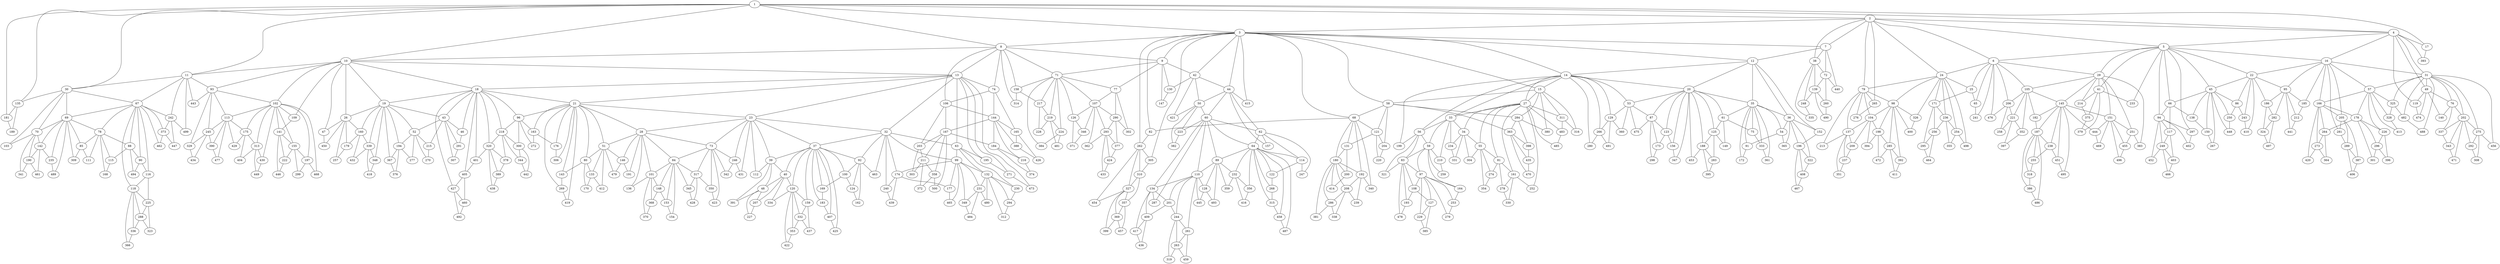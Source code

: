 graph grafoDorogovtsevMendes{
1--2
1--3
2--3
1--4
2--4
2--5
4--5
2--6
5--6
2--7
3--7
1--8
3--8
3--9
8--9
1--10
8--10
1--11
10--11
3--12
7--12
8--13
10--13
3--14
12--14
3--15
14--15
4--16
5--16
1--17
4--17
10--18
13--18
10--19
18--19
12--20
14--20
13--21
18--21
5--22
16--22
13--23
21--23
2--24
6--24
6--25
24--25
10--26
19--26
14--27
15--27
21--28
23--28
5--29
6--29
1--30
11--30
4--31
16--31
13--32
23--32
14--33
27--33
27--34
33--34
12--35
20--35
12--36
35--36
23--37
32--37
2--38
7--38
23--39
37--39
37--40
39--40
5--41
29--41
3--42
9--42
18--43
19--43
3--44
42--44
5--45
22--45
18--46
43--46
10--47
26--47
39--48
40--48
4--49
31--49
42--50
44--50
21--51
28--51
19--52
43--52
14--53
20--53
35--54
36--54
27--55
34--55
14--56
33--56
16--57
31--57
3--58
15--58
33--59
56--59
44--60
50--60
20--61
35--61
44--62
60--62
13--63
32--63
60--64
62--64
6--65
25--65
5--66
45--66
11--67
30--67
3--68
58--68
30--69
67--69
30--70
69--70
8--71
9--71
7--72
38--72
23--73
28--73
8--74
13--74
35--75
61--75
31--76
49--76
9--77
71--77
67--78
69--78
2--79
24--79
21--80
51--80
27--81
55--81
3--82
68--82
56--83
59--83
28--84
73--84
69--85
78--85
22--86
45--86
20--87
53--87
67--88
78--88
60--89
64--89
67--90
88--90
35--91
54--91
32--92
37--92
10--93
11--93
5--94
66--94
16--95
22--95
18--96
21--96
59--97
83--97
24--98
79--98
32--99
63--99
37--100
92--100
28--101
84--101
10--102
93--102
30--103
70--103
79--104
98--104
6--105
29--105
8--106
74--106
71--107
77--107
83--108
97--108
10--109
102--109
60--110
89--110
78--111
85--111
23--112
39--112
93--113
102--113
62--114
64--114
78--115
88--115
67--116
90--116
66--117
94--117
67--118
116--118
4--119
49--119
37--120
40--120
58--121
68--121
64--122
114--122
20--123
87--123
92--124
100--124
20--125
61--125
71--126
107--126
97--127
108--127
89--128
110--128
14--129
53--129
9--130
42--130
68--131
121--131
63--132
99--132
51--133
80--133
60--134
110--134
1--135
30--135
28--136
101--136
79--137
104--137
45--138
66--138
38--139
72--139
49--140
76--140
102--141
109--141
69--142
70--142
21--143
80--143
74--144
106--144
29--145
105--145
28--146
51--146
9--147
130--147
84--148
101--148
61--149
125--149
45--150
138--150
29--151
145--151
12--152
36--152
84--153
148--153
84--154
153--154
102--155
141--155
20--156
123--156
44--157
62--157
8--158
71--158
37--159
120--159
19--160
26--160
27--161
81--161
92--162
124--162
21--163
96--163
59--164
97--164
74--165
144--165
16--166
57--166
106--167
144--167
78--168
115--168
37--169
100--169
80--170
133--170
24--171
25--171
35--172
91--172
87--173
123--173
32--174
99--174
102--175
113--175
21--176
163--176
99--177
174--177
57--178
166--178
26--179
160--179
68--180
131--180
1--181
135--181
105--182
145--182
37--183
169--183
144--184
167--184
16--185
95--185
22--186
95--186
145--187
182--187
20--188
125--188
135--189
181--189
70--190
142--190
28--191
146--191
68--192
180--192
83--193
108--193
19--194
52--194
13--195
63--195
36--196
152--196
102--197
155--197
98--198
104--198
14--199
56--199
131--200
180--200
110--201
134--201
31--202
76--202
106--203
167--203
58--204
121--204
16--205
166--205
6--206
105--206
40--207
48--207
180--208
192--208
104--209
137--209
33--210
59--210
167--211
203--211
95--212
185--212
79--213
137--213
29--214
41--214
43--215
52--215
144--216
184--216
71--217
158--217
18--218
96--218
71--219
217--219
121--220
204--220
105--221
206--221
141--222
155--222
50--223
60--223
71--224
219--224
116--225
118--225
57--226
178--226
48--227
207--227
217--228
219--228
97--229
127--229
63--230
132--230
99--231
132--231
64--232
89--232
5--233
41--233
33--234
34--234
69--235
142--235
24--236
171--236
137--237
209--237
145--238
187--238
192--239
208--239
32--240
174--240
6--241
65--241
11--242
67--242
22--243
86--243
110--244
201--244
93--245
113--245
23--246
73--246
62--247
114--247
38--248
139--248
94--249
117--249
45--250
86--250
29--251
151--251
27--252
161--252
97--253
164--253
24--254
236--254
187--255
238--255
171--256
236--256
26--257
179--257
206--258
221--258
59--259
210--259
72--260
139--260
110--261
244--261
3--262
82--262
244--263
261--263
166--264
178--264
2--265
79--265
14--266
129--266
45--267
150--267
64--268
122--268
21--269
143--269
52--270
215--270
13--271
195--271
96--272
163--272
166--273
264--273
55--274
81--274
31--275
202--275
79--276
265--276
52--277
194--277
81--278
161--278
97--279
253--279
14--280
266--280
16--281
205--281
95--282
186--282
125--283
188--283
15--284
58--284
98--285
198--285
180--286
208--286
60--287
134--287
118--288
225--288
205--289
281--289
77--290
107--290
43--291
46--291
202--292
275--292
107--293
290--293
132--294
230--294
171--295
256--295
178--296
226--296
5--297
94--297
87--298
173--298
155--299
197--299
96--300
218--300
178--301
296--301
77--302
290--302
203--303
211--303
34--304
55--304
3--305
262--305
21--306
176--306
43--307
291--307
275--308
292--308
69--309
85--309
262--310
305--310
15--311
27--311
132--312
294--312
102--313
175--313
8--314
158--314
64--315
268--315
15--316
311--316
73--317
84--317
187--318
255--318
244--319
263--319
18--320
218--320
56--321
83--321
36--322
196--322
225--323
288--323
186--324
282--324
31--325
57--325
24--326
98--326
262--327
310--327
57--328
325--328
93--329
245--329
161--330
278--330
34--331
234--331
120--332
159--332
35--333
75--333
40--334
120--334
38--335
248--335
118--336
288--336
76--337
202--337
208--338
286--338
19--339
160--339
68--340
192--340
70--341
190--341
73--342
246--342
202--343
337--343
218--344
300--344
84--345
317--345
107--346
126--346
20--347
156--347
19--348
339--348
99--349
231--349
73--350
317--350
137--351
237--351
105--352
221--352
120--353
332--353
55--354
274--354
236--355
254--355
64--356
232--356
310--357
327--357
167--358
211--358
89--359
232--359
53--360
129--360
35--361
333--361
107--362
293--362
58--363
284--363
264--364
273--364
36--365
54--365
118--366
336--366
19--367
194--367
101--368
148--368
327--369
357--369
101--370
368--370
126--371
346--371
211--372
358--372
67--373
242--373
184--374
216--374
41--375
214--375
194--376
367--376
290--377
293--377
218--378
320--378
41--379
375--379
15--380
284--380
180--381
286--381
50--382
223--382
29--383
251--383
71--384
224--384
127--385
229--385
187--386
318--386
205--387
289--387
144--388
165--388
320--389
378--389
113--390
245--390
39--391
48--391
98--392
285--392
4--393
17--393
104--394
198--394
188--395
283--395
226--396
296--396
221--397
352--397
284--398
363--398
327--399
369--399
98--400
326--400
18--401
320--401
94--402
297--402
117--403
249--403
175--404
313--404
18--405
401--405
289--406
387--406
37--407
183--407
196--408
322--408
134--409
201--409
22--410
243--410
285--411
392--411
51--412
133--412
57--413
328--413
180--414
200--414
3--415
44--415
232--416
356--416
134--417
409--417
339--418
348--418
21--419
269--419
166--420
273--420
42--421
50--421
120--422
353--422
73--423
350--423
293--424
377--424
37--425
407--425
165--426
388--426
18--427
405--427
317--428
345--428
113--429
175--429
102--430
313--430
23--431
246--431
160--432
339--432
293--433
424--433
245--434
329--434
363--435
398--435
409--436
417--436
159--437
332--437
320--438
389--438
174--439
240--439
7--440
72--440
95--441
212--441
300--442
344--442
11--443
93--443
145--444
151--444
110--445
128--445
141--446
222--446
242--447
373--447
45--448
250--448
313--449
430--449
26--450
47--450
145--451
238--451
94--452
249--452
20--453
188--453
262--454
327--454
151--455
251--455
31--456
275--456
357--457
369--457
64--458
315--458
261--459
263--459
405--460
427--460
142--461
190--461
67--462
373--462
32--463
92--463
256--464
295--464
99--465
177--465
249--466
403--466
196--467
408--467
102--468
197--468
151--469
444--469
363--470
435--470
202--471
343--471
198--472
285--472
13--473
271--473
49--474
119--474
53--475
87--475
6--476
206--476
113--477
390--477
83--478
193--478
51--479
146--479
132--480
231--480
219--481
224--481
31--482
325--482
27--483
311--483
231--484
349--484
27--485
483--485
187--486
386--486
64--487
458--487
31--488
482--488
69--489
235--489
139--490
260--490
129--491
266--491
427--492
460--492
89--493
128--493
88--494
90--494
145--495
451--495
151--496
455--496
282--497
324--497
24--498
254--498
11--499
242--499
167--500
358--500
}
